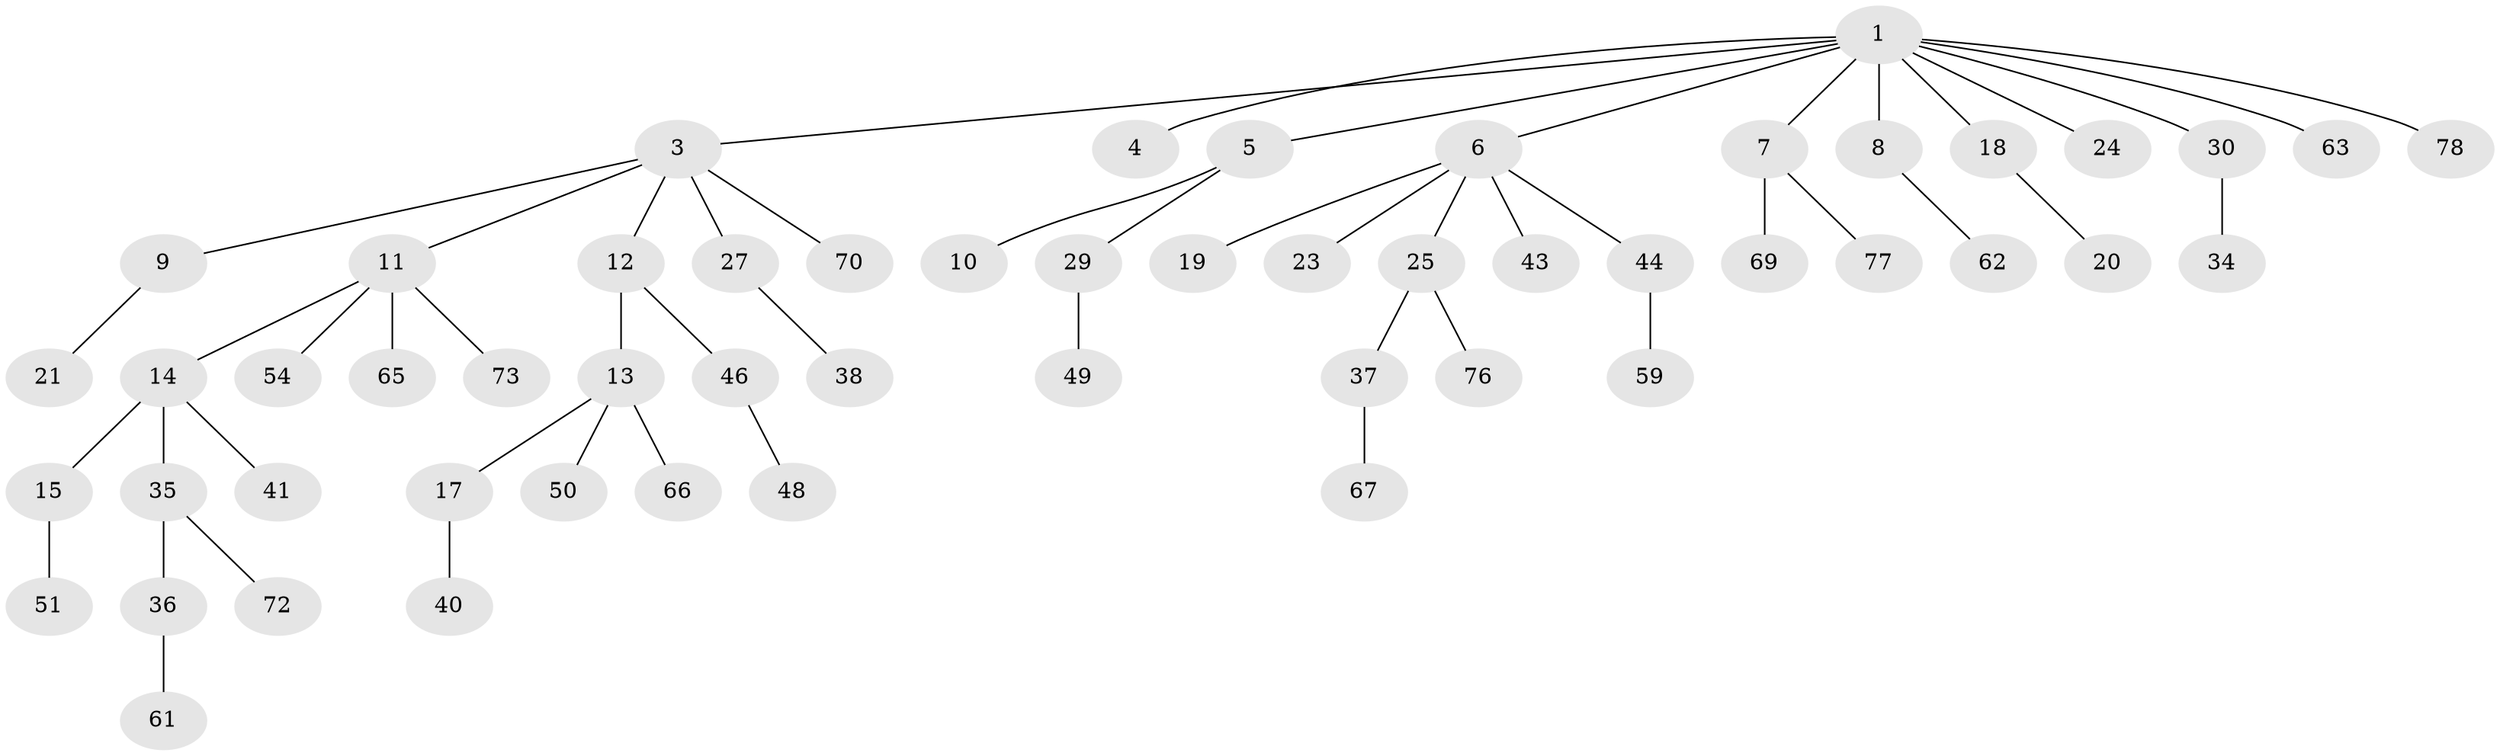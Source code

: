 // Generated by graph-tools (version 1.1) at 2025/52/02/27/25 19:52:11]
// undirected, 54 vertices, 53 edges
graph export_dot {
graph [start="1"]
  node [color=gray90,style=filled];
  1 [super="+2"];
  3 [super="+52"];
  4;
  5 [super="+16"];
  6;
  7 [super="+71"];
  8 [super="+53"];
  9;
  10;
  11 [super="+56"];
  12 [super="+28"];
  13 [super="+26"];
  14 [super="+32"];
  15 [super="+22"];
  17 [super="+33"];
  18 [super="+60"];
  19;
  20 [super="+39"];
  21 [super="+58"];
  23 [super="+74"];
  24;
  25 [super="+31"];
  27 [super="+68"];
  29 [super="+57"];
  30 [super="+47"];
  34 [super="+45"];
  35 [super="+55"];
  36;
  37;
  38;
  40 [super="+42"];
  41;
  43;
  44;
  46 [super="+64"];
  48;
  49;
  50;
  51;
  54 [super="+75"];
  59;
  61;
  62;
  63;
  65;
  66;
  67;
  69;
  70;
  72;
  73;
  76;
  77;
  78;
  1 -- 4;
  1 -- 5;
  1 -- 6;
  1 -- 7;
  1 -- 8;
  1 -- 18;
  1 -- 30;
  1 -- 3;
  1 -- 24;
  1 -- 78;
  1 -- 63;
  3 -- 9;
  3 -- 11;
  3 -- 12;
  3 -- 27;
  3 -- 70;
  5 -- 10;
  5 -- 29;
  6 -- 19;
  6 -- 23;
  6 -- 25;
  6 -- 43;
  6 -- 44;
  7 -- 69;
  7 -- 77;
  8 -- 62;
  9 -- 21;
  11 -- 14;
  11 -- 54;
  11 -- 65;
  11 -- 73;
  12 -- 13;
  12 -- 46;
  13 -- 17;
  13 -- 50;
  13 -- 66;
  14 -- 15;
  14 -- 41;
  14 -- 35;
  15 -- 51;
  17 -- 40;
  18 -- 20;
  25 -- 37;
  25 -- 76;
  27 -- 38;
  29 -- 49;
  30 -- 34;
  35 -- 36;
  35 -- 72;
  36 -- 61;
  37 -- 67;
  44 -- 59;
  46 -- 48;
}
